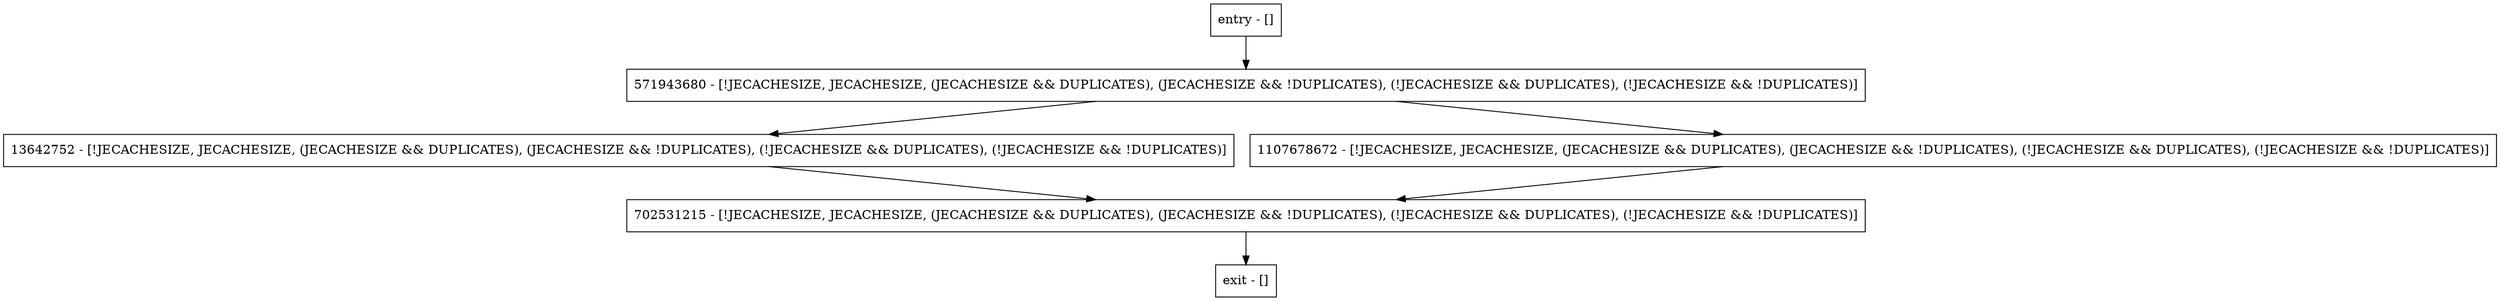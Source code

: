 digraph getSortedDuplicates {
node [shape=record];
571943680 [label="571943680 - [!JECACHESIZE, JECACHESIZE, (JECACHESIZE && DUPLICATES), (JECACHESIZE && !DUPLICATES), (!JECACHESIZE && DUPLICATES), (!JECACHESIZE && !DUPLICATES)]"];
entry [label="entry - []"];
exit [label="exit - []"];
13642752 [label="13642752 - [!JECACHESIZE, JECACHESIZE, (JECACHESIZE && DUPLICATES), (JECACHESIZE && !DUPLICATES), (!JECACHESIZE && DUPLICATES), (!JECACHESIZE && !DUPLICATES)]"];
702531215 [label="702531215 - [!JECACHESIZE, JECACHESIZE, (JECACHESIZE && DUPLICATES), (JECACHESIZE && !DUPLICATES), (!JECACHESIZE && DUPLICATES), (!JECACHESIZE && !DUPLICATES)]"];
1107678672 [label="1107678672 - [!JECACHESIZE, JECACHESIZE, (JECACHESIZE && DUPLICATES), (JECACHESIZE && !DUPLICATES), (!JECACHESIZE && DUPLICATES), (!JECACHESIZE && !DUPLICATES)]"];
entry;
exit;
571943680 -> 13642752;
571943680 -> 1107678672;
entry -> 571943680;
13642752 -> 702531215;
702531215 -> exit;
1107678672 -> 702531215;
}
